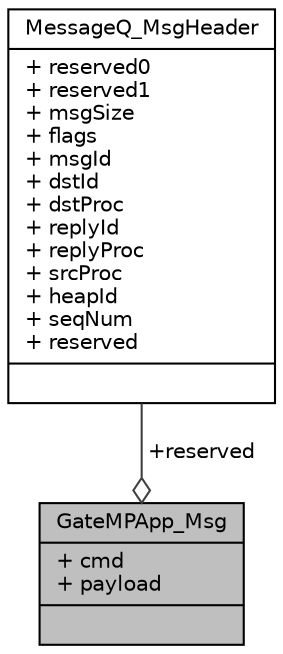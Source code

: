 digraph "GateMPApp_Msg"
{
  edge [fontname="Helvetica",fontsize="10",labelfontname="Helvetica",labelfontsize="10"];
  node [fontname="Helvetica",fontsize="10",shape=record];
  Node1 [label="{GateMPApp_Msg\n|+ cmd\l+ payload\l|}",height=0.2,width=0.4,color="black", fillcolor="grey75", style="filled", fontcolor="black"];
  Node2 -> Node1 [color="grey25",fontsize="10",style="solid",label=" +reserved" ,arrowhead="odiamond",fontname="Helvetica"];
  Node2 [label="{MessageQ_MsgHeader\n|+ reserved0\l+ reserved1\l+ msgSize\l+ flags\l+ msgId\l+ dstId\l+ dstProc\l+ replyId\l+ replyProc\l+ srcProc\l+ heapId\l+ seqNum\l+ reserved\l|}",height=0.2,width=0.4,color="black", fillcolor="white", style="filled",URL="$struct_message_q___msg_header.html",tooltip="Required first field in every message. "];
}
